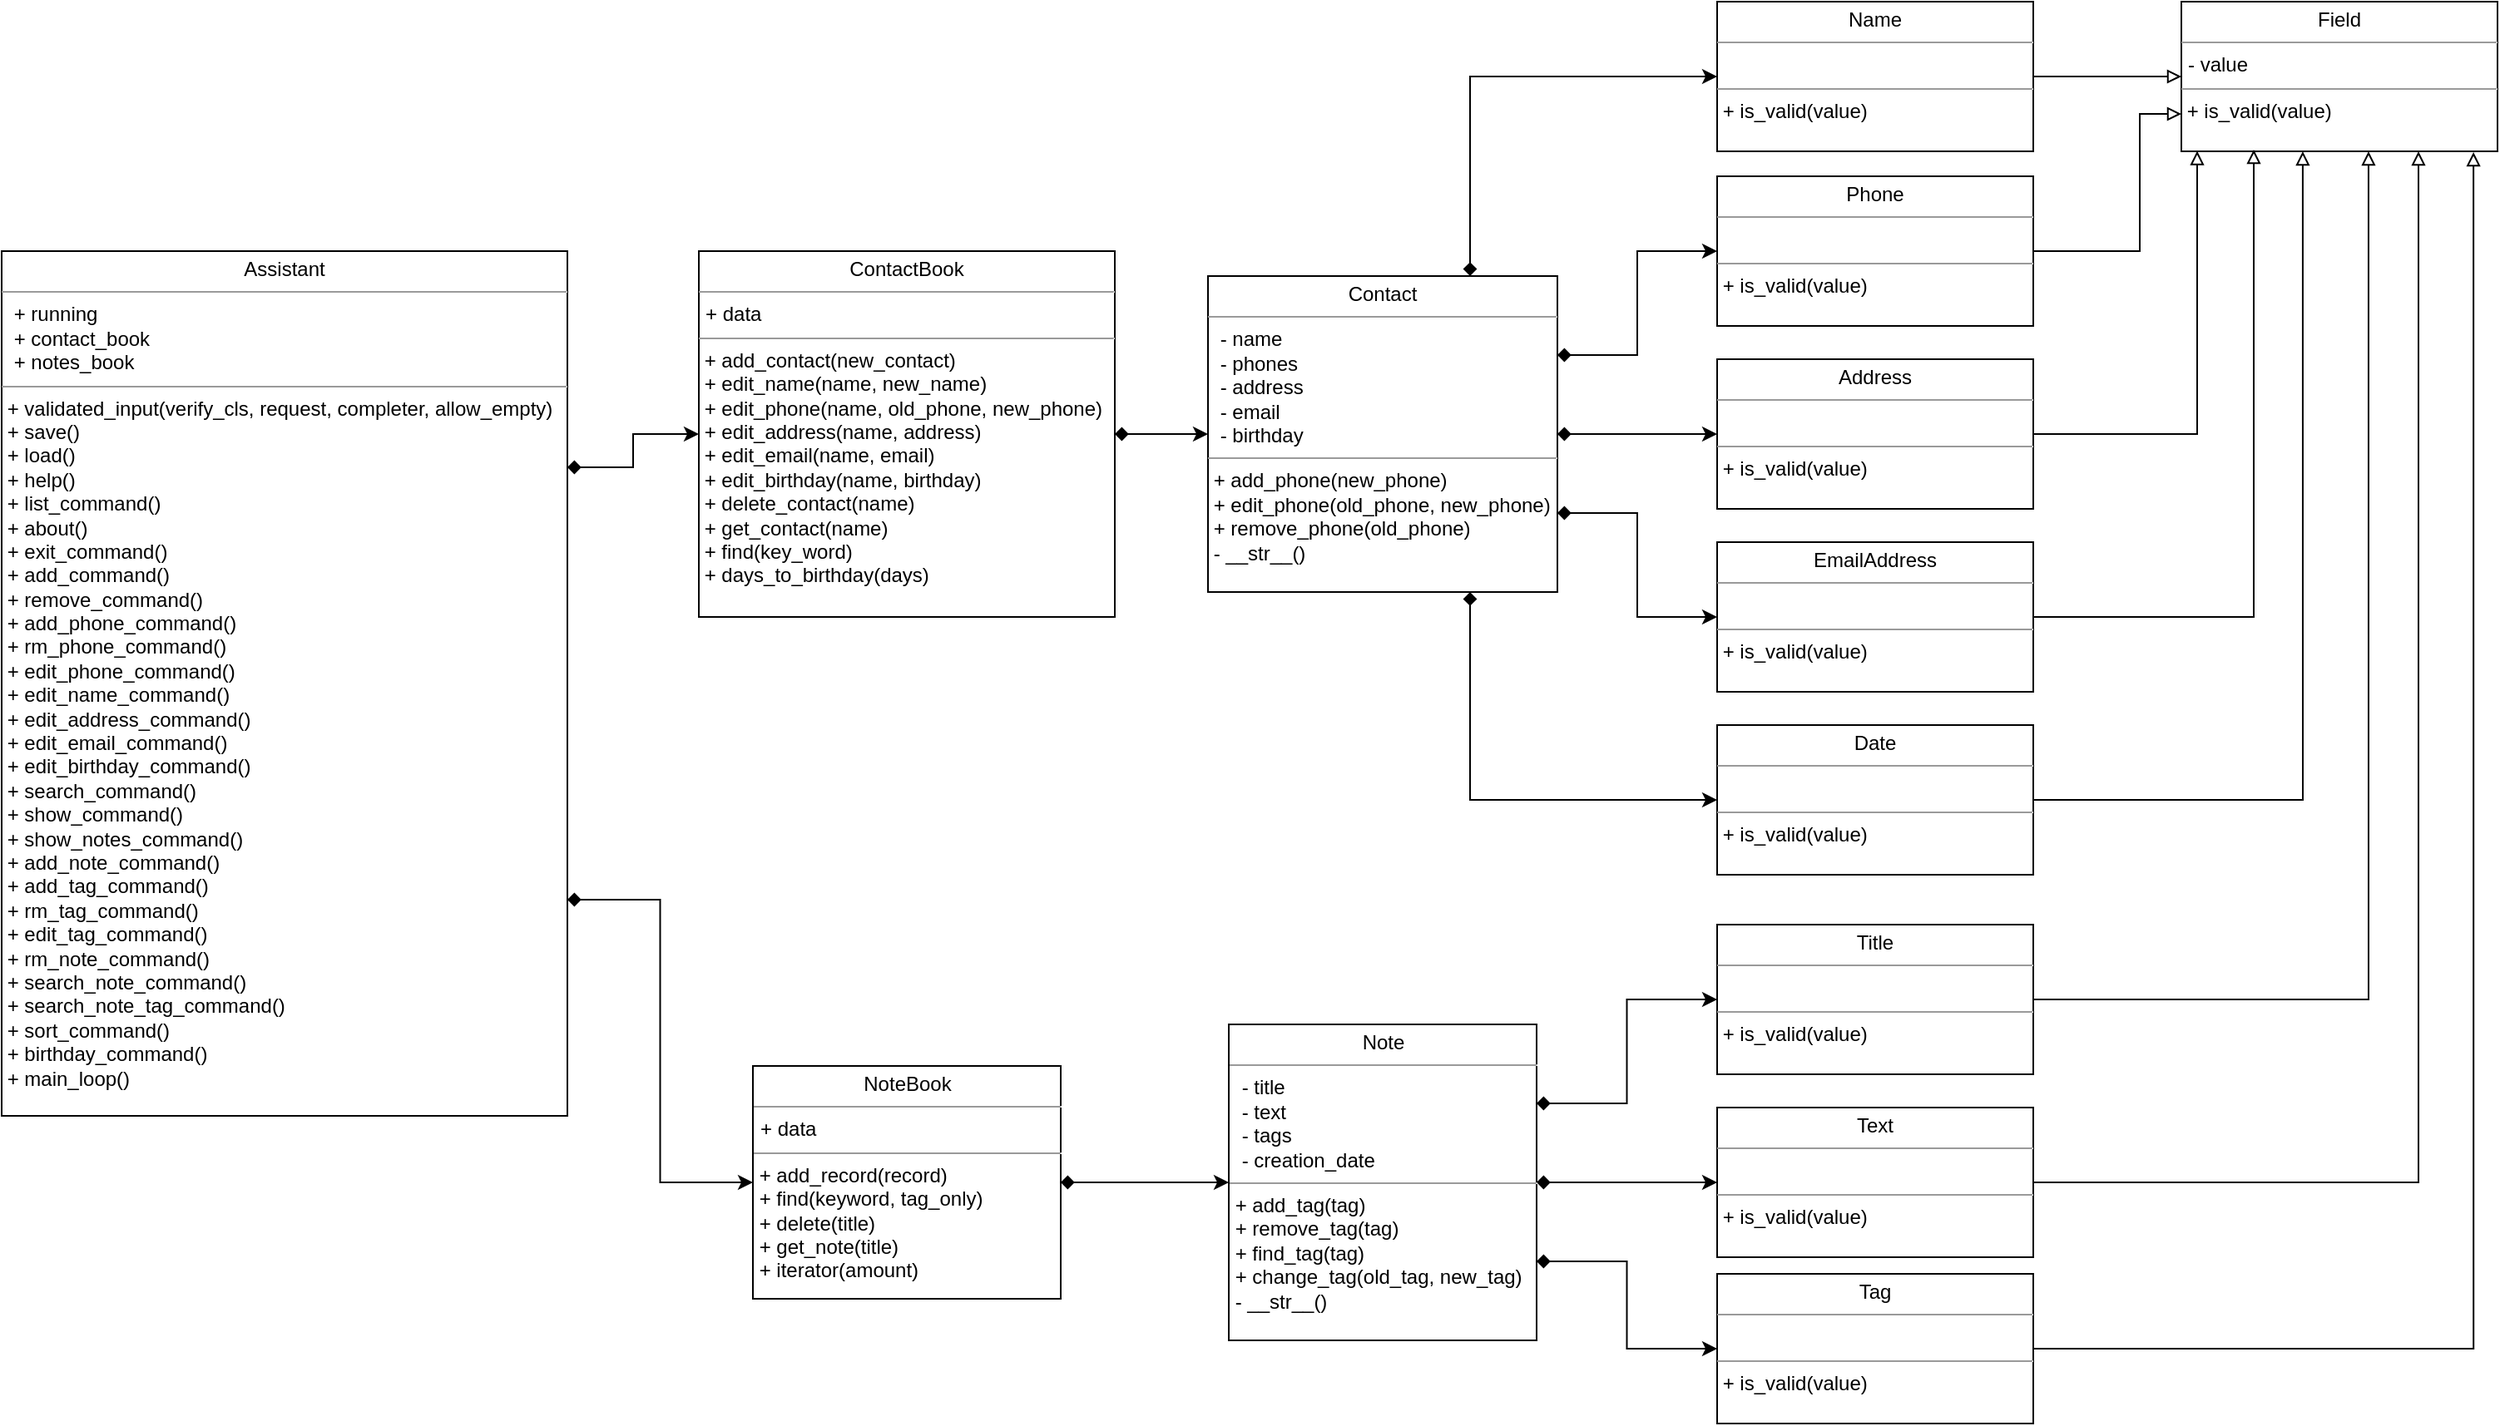 <mxfile version="23.0.2" type="google">
  <diagram name="Page-1" id="c4acf3e9-155e-7222-9cf6-157b1a14988f">
    <mxGraphModel grid="1" page="1" gridSize="10" guides="1" tooltips="1" connect="1" arrows="1" fold="1" pageScale="1" pageWidth="850" pageHeight="1100" background="none" math="0" shadow="0">
      <root>
        <mxCell id="0" />
        <mxCell id="1" parent="0" />
        <mxCell id="Nsb_JRrZXJSzPaWM62er-3" value="&lt;p style=&quot;margin:0px;margin-top:4px;text-align:center;&quot;&gt;Field&lt;/p&gt;&lt;hr size=&quot;1&quot;&gt;&lt;p style=&quot;margin:0px;margin-left:4px;&quot;&gt;- value&lt;br&gt;&lt;/p&gt;&lt;hr size=&quot;1&quot;&gt;&lt;div style=&quot;display: inline-block;&quot;&gt;&amp;nbsp;+ is_valid(value)&lt;/div&gt;&lt;p style=&quot;margin:0px;margin-left:4px;&quot;&gt;&lt;/p&gt;" style="verticalAlign=top;align=left;overflow=fill;fontSize=12;fontFamily=Helvetica;html=1;rounded=0;shadow=0;comic=0;labelBackgroundColor=none;strokeWidth=1" vertex="1" parent="1">
          <mxGeometry x="1339" y="16" width="190" height="90" as="geometry" />
        </mxCell>
        <mxCell id="Nsb_JRrZXJSzPaWM62er-6" value="&lt;p style=&quot;margin:0px;margin-top:4px;text-align:center;&quot;&gt;Address&lt;/p&gt;&lt;hr size=&quot;1&quot;&gt;&lt;p style=&quot;margin:0px;margin-left:4px;&quot;&gt;&lt;br&gt;&lt;/p&gt;&lt;hr size=&quot;1&quot;&gt;&lt;div style=&quot;display: inline-block;&quot;&gt;&amp;nbsp;+ is_valid(value)&lt;/div&gt;&lt;p style=&quot;margin:0px;margin-left:4px;&quot;&gt;&lt;/p&gt;" style="verticalAlign=top;align=left;overflow=fill;fontSize=12;fontFamily=Helvetica;html=1;rounded=0;shadow=0;comic=0;labelBackgroundColor=none;strokeWidth=1" vertex="1" parent="1">
          <mxGeometry x="1060" y="231" width="190" height="90" as="geometry" />
        </mxCell>
        <mxCell id="Nsb_JRrZXJSzPaWM62er-35" style="edgeStyle=orthogonalEdgeStyle;rounded=0;orthogonalLoop=1;jettySize=auto;html=1;exitX=1;exitY=0.5;exitDx=0;exitDy=0;entryX=0.592;entryY=1;entryDx=0;entryDy=0;endArrow=block;endFill=0;entryPerimeter=0;" edge="1" parent="1" source="Nsb_JRrZXJSzPaWM62er-15" target="Nsb_JRrZXJSzPaWM62er-3">
          <mxGeometry relative="1" as="geometry" />
        </mxCell>
        <mxCell id="Nsb_JRrZXJSzPaWM62er-15" value="&lt;p style=&quot;margin:0px;margin-top:4px;text-align:center;&quot;&gt;Title&lt;/p&gt;&lt;hr size=&quot;1&quot;&gt;&lt;p style=&quot;margin:0px;margin-left:4px;&quot;&gt;&lt;br&gt;&lt;/p&gt;&lt;hr size=&quot;1&quot;&gt;&lt;div style=&quot;display: inline-block;&quot;&gt;&amp;nbsp;+ is_valid(value)&lt;/div&gt;&lt;p style=&quot;margin:0px;margin-left:4px;&quot;&gt;&lt;/p&gt;" style="verticalAlign=top;align=left;overflow=fill;fontSize=12;fontFamily=Helvetica;html=1;rounded=0;shadow=0;comic=0;labelBackgroundColor=none;strokeWidth=1" vertex="1" parent="1">
          <mxGeometry x="1060" y="571" width="190" height="90" as="geometry" />
        </mxCell>
        <mxCell id="Nsb_JRrZXJSzPaWM62er-16" value="&lt;p style=&quot;margin:0px;margin-top:4px;text-align:center;&quot;&gt;Text&lt;/p&gt;&lt;hr size=&quot;1&quot;&gt;&lt;p style=&quot;margin:0px;margin-left:4px;&quot;&gt;&lt;br&gt;&lt;/p&gt;&lt;hr size=&quot;1&quot;&gt;&lt;div style=&quot;display: inline-block;&quot;&gt;&amp;nbsp;+ is_valid(value)&lt;/div&gt;&lt;p style=&quot;margin:0px;margin-left:4px;&quot;&gt;&lt;/p&gt;" style="verticalAlign=top;align=left;overflow=fill;fontSize=12;fontFamily=Helvetica;html=1;rounded=0;shadow=0;comic=0;labelBackgroundColor=none;strokeWidth=1" vertex="1" parent="1">
          <mxGeometry x="1060" y="681" width="190" height="90" as="geometry" />
        </mxCell>
        <mxCell id="Nsb_JRrZXJSzPaWM62er-33" style="edgeStyle=orthogonalEdgeStyle;rounded=0;orthogonalLoop=1;jettySize=auto;html=1;exitX=1;exitY=0.5;exitDx=0;exitDy=0;endArrow=block;endFill=0;entryX=0.924;entryY=1.006;entryDx=0;entryDy=0;entryPerimeter=0;" edge="1" parent="1" source="Nsb_JRrZXJSzPaWM62er-17" target="Nsb_JRrZXJSzPaWM62er-3">
          <mxGeometry relative="1" as="geometry">
            <mxPoint x="1504" y="111" as="targetPoint" />
          </mxGeometry>
        </mxCell>
        <mxCell id="Nsb_JRrZXJSzPaWM62er-17" value="&lt;p style=&quot;margin:0px;margin-top:4px;text-align:center;&quot;&gt;Tag&lt;/p&gt;&lt;hr size=&quot;1&quot;&gt;&lt;p style=&quot;margin:0px;margin-left:4px;&quot;&gt;&lt;br&gt;&lt;/p&gt;&lt;hr size=&quot;1&quot;&gt;&lt;div style=&quot;display: inline-block;&quot;&gt;&amp;nbsp;+ is_valid(value)&lt;/div&gt;&lt;p style=&quot;margin:0px;margin-left:4px;&quot;&gt;&lt;/p&gt;" style="verticalAlign=top;align=left;overflow=fill;fontSize=12;fontFamily=Helvetica;html=1;rounded=0;shadow=0;comic=0;labelBackgroundColor=none;strokeWidth=1" vertex="1" parent="1">
          <mxGeometry x="1060" y="781" width="190" height="90" as="geometry" />
        </mxCell>
        <mxCell id="Nsb_JRrZXJSzPaWM62er-39" style="edgeStyle=orthogonalEdgeStyle;rounded=0;orthogonalLoop=1;jettySize=auto;html=1;exitX=1;exitY=0.5;exitDx=0;exitDy=0;entryX=0;entryY=0.75;entryDx=0;entryDy=0;endArrow=block;endFill=0;" edge="1" parent="1" source="Nsb_JRrZXJSzPaWM62er-18" target="Nsb_JRrZXJSzPaWM62er-3">
          <mxGeometry relative="1" as="geometry">
            <Array as="points">
              <mxPoint x="1314" y="166" />
              <mxPoint x="1314" y="84" />
            </Array>
          </mxGeometry>
        </mxCell>
        <mxCell id="Nsb_JRrZXJSzPaWM62er-18" value="&lt;p style=&quot;margin:0px;margin-top:4px;text-align:center;&quot;&gt;Phone&lt;/p&gt;&lt;hr size=&quot;1&quot;&gt;&lt;p style=&quot;margin:0px;margin-left:4px;&quot;&gt;&lt;br&gt;&lt;/p&gt;&lt;hr size=&quot;1&quot;&gt;&lt;div style=&quot;display: inline-block;&quot;&gt;&amp;nbsp;+ is_valid(value)&lt;/div&gt;&lt;p style=&quot;margin:0px;margin-left:4px;&quot;&gt;&lt;/p&gt;" style="verticalAlign=top;align=left;overflow=fill;fontSize=12;fontFamily=Helvetica;html=1;rounded=0;shadow=0;comic=0;labelBackgroundColor=none;strokeWidth=1" vertex="1" parent="1">
          <mxGeometry x="1060" y="121" width="190" height="90" as="geometry" />
        </mxCell>
        <mxCell id="Nsb_JRrZXJSzPaWM62er-19" value="&lt;p style=&quot;margin:0px;margin-top:4px;text-align:center;&quot;&gt;Name&lt;/p&gt;&lt;hr size=&quot;1&quot;&gt;&lt;p style=&quot;margin:0px;margin-left:4px;&quot;&gt;&lt;br&gt;&lt;/p&gt;&lt;hr size=&quot;1&quot;&gt;&lt;div style=&quot;display: inline-block;&quot;&gt;&amp;nbsp;+ is_valid(value)&lt;/div&gt;&lt;p style=&quot;margin:0px;margin-left:4px;&quot;&gt;&lt;/p&gt;" style="verticalAlign=top;align=left;overflow=fill;fontSize=12;fontFamily=Helvetica;html=1;rounded=0;shadow=0;comic=0;labelBackgroundColor=none;strokeWidth=1" vertex="1" parent="1">
          <mxGeometry x="1060" y="16" width="190" height="90" as="geometry" />
        </mxCell>
        <mxCell id="Nsb_JRrZXJSzPaWM62er-20" value="&lt;p style=&quot;margin:0px;margin-top:4px;text-align:center;&quot;&gt;EmailAddress&lt;br&gt;&lt;/p&gt;&lt;hr size=&quot;1&quot;&gt;&lt;p style=&quot;margin:0px;margin-left:4px;&quot;&gt;&lt;br&gt;&lt;/p&gt;&lt;hr size=&quot;1&quot;&gt;&lt;div style=&quot;display: inline-block;&quot;&gt;&amp;nbsp;+ is_valid(value)&lt;/div&gt;&lt;p style=&quot;margin:0px;margin-left:4px;&quot;&gt;&lt;/p&gt;" style="verticalAlign=top;align=left;overflow=fill;fontSize=12;fontFamily=Helvetica;html=1;rounded=0;shadow=0;comic=0;labelBackgroundColor=none;strokeWidth=1" vertex="1" parent="1">
          <mxGeometry x="1060" y="341" width="190" height="90" as="geometry" />
        </mxCell>
        <mxCell id="Nsb_JRrZXJSzPaWM62er-21" value="&lt;p style=&quot;margin:0px;margin-top:4px;text-align:center;&quot;&gt;Date&lt;/p&gt;&lt;hr size=&quot;1&quot;&gt;&lt;p style=&quot;margin:0px;margin-left:4px;&quot;&gt;&lt;br&gt;&lt;/p&gt;&lt;hr size=&quot;1&quot;&gt;&lt;div style=&quot;display: inline-block;&quot;&gt;&amp;nbsp;+ is_valid(value)&lt;/div&gt;&lt;p style=&quot;margin:0px;margin-left:4px;&quot;&gt;&lt;/p&gt;" style="verticalAlign=top;align=left;overflow=fill;fontSize=12;fontFamily=Helvetica;html=1;rounded=0;shadow=0;comic=0;labelBackgroundColor=none;strokeWidth=1" vertex="1" parent="1">
          <mxGeometry x="1060" y="451" width="190" height="90" as="geometry" />
        </mxCell>
        <mxCell id="Nsb_JRrZXJSzPaWM62er-40" style="edgeStyle=orthogonalEdgeStyle;rounded=0;orthogonalLoop=1;jettySize=auto;html=1;exitX=0.75;exitY=0;exitDx=0;exitDy=0;entryX=0;entryY=0.5;entryDx=0;entryDy=0;startArrow=diamond;startFill=1;" edge="1" parent="1" source="Nsb_JRrZXJSzPaWM62er-23" target="Nsb_JRrZXJSzPaWM62er-19">
          <mxGeometry relative="1" as="geometry" />
        </mxCell>
        <mxCell id="Nsb_JRrZXJSzPaWM62er-41" style="edgeStyle=orthogonalEdgeStyle;rounded=0;orthogonalLoop=1;jettySize=auto;html=1;exitX=1;exitY=0.25;exitDx=0;exitDy=0;entryX=0;entryY=0.5;entryDx=0;entryDy=0;startArrow=diamond;startFill=1;" edge="1" parent="1" source="Nsb_JRrZXJSzPaWM62er-23" target="Nsb_JRrZXJSzPaWM62er-18">
          <mxGeometry relative="1" as="geometry" />
        </mxCell>
        <mxCell id="Nsb_JRrZXJSzPaWM62er-42" style="edgeStyle=orthogonalEdgeStyle;rounded=0;orthogonalLoop=1;jettySize=auto;html=1;exitX=1;exitY=0.5;exitDx=0;exitDy=0;entryX=0;entryY=0.5;entryDx=0;entryDy=0;startArrow=diamond;startFill=1;" edge="1" parent="1" source="Nsb_JRrZXJSzPaWM62er-23" target="Nsb_JRrZXJSzPaWM62er-6">
          <mxGeometry relative="1" as="geometry" />
        </mxCell>
        <mxCell id="Nsb_JRrZXJSzPaWM62er-43" style="edgeStyle=orthogonalEdgeStyle;rounded=0;orthogonalLoop=1;jettySize=auto;html=1;exitX=1;exitY=0.75;exitDx=0;exitDy=0;entryX=0;entryY=0.5;entryDx=0;entryDy=0;startArrow=diamond;startFill=1;" edge="1" parent="1" source="Nsb_JRrZXJSzPaWM62er-23" target="Nsb_JRrZXJSzPaWM62er-20">
          <mxGeometry relative="1" as="geometry" />
        </mxCell>
        <mxCell id="Nsb_JRrZXJSzPaWM62er-44" style="edgeStyle=orthogonalEdgeStyle;rounded=0;orthogonalLoop=1;jettySize=auto;html=1;exitX=0.75;exitY=1;exitDx=0;exitDy=0;entryX=0;entryY=0.5;entryDx=0;entryDy=0;startArrow=diamond;startFill=1;" edge="1" parent="1" source="Nsb_JRrZXJSzPaWM62er-23" target="Nsb_JRrZXJSzPaWM62er-21">
          <mxGeometry relative="1" as="geometry" />
        </mxCell>
        <mxCell id="Nsb_JRrZXJSzPaWM62er-23" value="&lt;p style=&quot;margin:0px;margin-top:4px;text-align:center;&quot;&gt;Contact&lt;/p&gt;&lt;hr size=&quot;1&quot;&gt;&lt;p style=&quot;margin:0px;margin-left:4px;&quot;&gt;&amp;nbsp;- name&lt;br&gt;&amp;nbsp;- phones&lt;br&gt;&amp;nbsp;- address&lt;br&gt;&amp;nbsp;- email&lt;br&gt;&amp;nbsp;- birthday&lt;br&gt;&lt;/p&gt;&lt;hr size=&quot;1&quot;&gt;&amp;nbsp;+ add_phone(new_phone)&lt;br&gt;&amp;nbsp;+ edit_phone(old_phone, new_phone)&lt;br&gt;&amp;nbsp;+ remove_phone(old_phone)&lt;br&gt;&amp;nbsp;- __str__()&lt;p style=&quot;margin:0px;margin-left:4px;&quot;&gt;&lt;/p&gt;" style="verticalAlign=top;align=left;overflow=fill;fontSize=12;fontFamily=Helvetica;html=1;rounded=0;shadow=0;comic=0;labelBackgroundColor=none;strokeWidth=1" vertex="1" parent="1">
          <mxGeometry x="754" y="181" width="210" height="190" as="geometry" />
        </mxCell>
        <mxCell id="Nsb_JRrZXJSzPaWM62er-45" style="edgeStyle=orthogonalEdgeStyle;rounded=0;orthogonalLoop=1;jettySize=auto;html=1;exitX=1;exitY=0.25;exitDx=0;exitDy=0;entryX=0;entryY=0.5;entryDx=0;entryDy=0;startArrow=diamond;startFill=1;" edge="1" parent="1" source="Nsb_JRrZXJSzPaWM62er-25" target="Nsb_JRrZXJSzPaWM62er-15">
          <mxGeometry relative="1" as="geometry" />
        </mxCell>
        <mxCell id="Nsb_JRrZXJSzPaWM62er-46" style="edgeStyle=orthogonalEdgeStyle;rounded=0;orthogonalLoop=1;jettySize=auto;html=1;exitX=1;exitY=0.5;exitDx=0;exitDy=0;entryX=0;entryY=0.5;entryDx=0;entryDy=0;startArrow=diamond;startFill=1;" edge="1" parent="1" source="Nsb_JRrZXJSzPaWM62er-25" target="Nsb_JRrZXJSzPaWM62er-16">
          <mxGeometry relative="1" as="geometry" />
        </mxCell>
        <mxCell id="Nsb_JRrZXJSzPaWM62er-47" style="edgeStyle=orthogonalEdgeStyle;rounded=0;orthogonalLoop=1;jettySize=auto;html=1;exitX=1;exitY=0.75;exitDx=0;exitDy=0;entryX=0;entryY=0.5;entryDx=0;entryDy=0;startArrow=diamond;startFill=1;" edge="1" parent="1" source="Nsb_JRrZXJSzPaWM62er-25" target="Nsb_JRrZXJSzPaWM62er-17">
          <mxGeometry relative="1" as="geometry" />
        </mxCell>
        <mxCell id="Nsb_JRrZXJSzPaWM62er-25" value="&lt;p style=&quot;margin:0px;margin-top:4px;text-align:center;&quot;&gt;Note&lt;/p&gt;&lt;hr size=&quot;1&quot;&gt;&lt;p style=&quot;margin:0px;margin-left:4px;&quot;&gt;&amp;nbsp;- title&lt;br&gt;&amp;nbsp;- text&lt;br&gt;&amp;nbsp;- tags&lt;br&gt;&amp;nbsp;- creation_date&lt;br&gt;&lt;/p&gt;&lt;hr size=&quot;1&quot;&gt;&amp;nbsp;+ add_tag(tag)&lt;br&gt;&amp;nbsp;+ remove_tag(tag)&lt;br&gt;&amp;nbsp;+ find_tag(tag)&lt;br&gt;&amp;nbsp;+ change_tag(old_tag, new_tag)&lt;br&gt;&amp;nbsp;- __str__()&lt;p style=&quot;margin:0px;margin-left:4px;&quot;&gt;&lt;/p&gt;" style="verticalAlign=top;align=left;overflow=fill;fontSize=12;fontFamily=Helvetica;html=1;rounded=0;shadow=0;comic=0;labelBackgroundColor=none;strokeWidth=1" vertex="1" parent="1">
          <mxGeometry x="766.5" y="631" width="185" height="190" as="geometry" />
        </mxCell>
        <mxCell id="Nsb_JRrZXJSzPaWM62er-48" style="edgeStyle=orthogonalEdgeStyle;rounded=0;orthogonalLoop=1;jettySize=auto;html=1;exitX=1;exitY=0.5;exitDx=0;exitDy=0;entryX=0;entryY=0.5;entryDx=0;entryDy=0;startArrow=diamond;startFill=1;" edge="1" parent="1" source="Nsb_JRrZXJSzPaWM62er-26" target="Nsb_JRrZXJSzPaWM62er-23">
          <mxGeometry relative="1" as="geometry" />
        </mxCell>
        <mxCell id="Nsb_JRrZXJSzPaWM62er-26" value="&lt;p style=&quot;margin:0px;margin-top:4px;text-align:center;&quot;&gt;ContactBook&lt;/p&gt;&lt;hr size=&quot;1&quot;&gt;&lt;p style=&quot;margin:0px;margin-left:4px;&quot;&gt;+ data&lt;br&gt;&lt;/p&gt;&lt;hr size=&quot;1&quot;&gt;&amp;nbsp;+ add_contact(new_contact)&lt;br&gt;&amp;nbsp;+ edit_name(name, new_name)&lt;br&gt;&amp;nbsp;+ edit_phone(name, old_phone, new_phone)&lt;br&gt;&amp;nbsp;+ edit_address(name, address)&lt;br&gt;&amp;nbsp;+ edit_email(name, email)&lt;br&gt;&amp;nbsp;+ edit_birthday(name, birthday)&lt;br&gt;&amp;nbsp;+ delete_contact(name)&lt;br&gt;&amp;nbsp;+ get_contact(name)&lt;br&gt;&amp;nbsp;+ find(key_word)&lt;br&gt;&amp;nbsp;+ days_to_birthday(days)&lt;p style=&quot;margin:0px;margin-left:4px;&quot;&gt;&lt;/p&gt;" style="verticalAlign=top;align=left;overflow=fill;fontSize=12;fontFamily=Helvetica;html=1;rounded=0;shadow=0;comic=0;labelBackgroundColor=none;strokeWidth=1" vertex="1" parent="1">
          <mxGeometry x="448" y="166" width="250" height="220" as="geometry" />
        </mxCell>
        <mxCell id="Nsb_JRrZXJSzPaWM62er-49" style="edgeStyle=orthogonalEdgeStyle;rounded=0;orthogonalLoop=1;jettySize=auto;html=1;exitX=1;exitY=0.5;exitDx=0;exitDy=0;entryX=0;entryY=0.5;entryDx=0;entryDy=0;startArrow=diamond;startFill=1;" edge="1" parent="1" source="Nsb_JRrZXJSzPaWM62er-27" target="Nsb_JRrZXJSzPaWM62er-25">
          <mxGeometry relative="1" as="geometry" />
        </mxCell>
        <mxCell id="Nsb_JRrZXJSzPaWM62er-27" value="&lt;p style=&quot;margin:0px;margin-top:4px;text-align:center;&quot;&gt;NoteBook&lt;/p&gt;&lt;hr size=&quot;1&quot;&gt;&lt;p style=&quot;margin:0px;margin-left:4px;&quot;&gt;+ data&lt;/p&gt;&lt;hr size=&quot;1&quot;&gt;&amp;nbsp;+ add_record(record)&lt;br&gt;&amp;nbsp;+ find(keyword, tag_only)&lt;br&gt;&amp;nbsp;+ delete(title)&lt;br&gt;&amp;nbsp;+ get_note(title)&lt;br&gt;&amp;nbsp;+ iterator(amount)&lt;br&gt;&lt;p style=&quot;margin:0px;margin-left:4px;&quot;&gt;&lt;/p&gt;" style="verticalAlign=top;align=left;overflow=fill;fontSize=12;fontFamily=Helvetica;html=1;rounded=0;shadow=0;comic=0;labelBackgroundColor=none;strokeWidth=1" vertex="1" parent="1">
          <mxGeometry x="480.5" y="656" width="185" height="140" as="geometry" />
        </mxCell>
        <mxCell id="Nsb_JRrZXJSzPaWM62er-50" style="edgeStyle=orthogonalEdgeStyle;rounded=0;orthogonalLoop=1;jettySize=auto;html=1;exitX=1;exitY=0.25;exitDx=0;exitDy=0;entryX=0;entryY=0.5;entryDx=0;entryDy=0;startArrow=diamond;startFill=1;" edge="1" parent="1" source="Nsb_JRrZXJSzPaWM62er-28" target="Nsb_JRrZXJSzPaWM62er-26">
          <mxGeometry relative="1" as="geometry" />
        </mxCell>
        <mxCell id="Nsb_JRrZXJSzPaWM62er-51" style="edgeStyle=orthogonalEdgeStyle;rounded=0;orthogonalLoop=1;jettySize=auto;html=1;exitX=1;exitY=0.75;exitDx=0;exitDy=0;entryX=0;entryY=0.5;entryDx=0;entryDy=0;startArrow=diamond;startFill=1;" edge="1" parent="1" source="Nsb_JRrZXJSzPaWM62er-28" target="Nsb_JRrZXJSzPaWM62er-27">
          <mxGeometry relative="1" as="geometry" />
        </mxCell>
        <mxCell id="Nsb_JRrZXJSzPaWM62er-28" value="&lt;p style=&quot;margin:0px;margin-top:4px;text-align:center;&quot;&gt;Assistant&lt;/p&gt;&lt;hr size=&quot;1&quot;&gt;&lt;p style=&quot;margin:0px;margin-left:4px;&quot;&gt;&amp;nbsp;+ running &lt;br&gt;&amp;nbsp;+ contact_book&lt;br&gt;&amp;nbsp;+ notes_book&lt;br&gt;&lt;/p&gt;&lt;hr size=&quot;1&quot;&gt;&amp;nbsp;+ validated_input(verify_cls, request, completer, allow_empty)&lt;br&gt;&amp;nbsp;+ save()&lt;br&gt;&amp;nbsp;+ load()&lt;br&gt;&amp;nbsp;+ help()&lt;br&gt;&amp;nbsp;+ list_command()&lt;br&gt;&amp;nbsp;+ about()&lt;br&gt;&amp;nbsp;+ exit_command()&lt;br&gt;&amp;nbsp;+ add_command()&lt;br&gt;&amp;nbsp;+ remove_command()&lt;br&gt;&amp;nbsp;+ add_phone_command()&lt;br&gt;&amp;nbsp;+ rm_phone_command()&lt;br&gt;&amp;nbsp;+ edit_phone_command()&lt;br&gt;&amp;nbsp;+ edit_name_command()&lt;br&gt;&amp;nbsp;+ edit_address_command()&lt;br&gt;&amp;nbsp;+ edit_email_command()&lt;br&gt;&amp;nbsp;+ edit_birthday_command()&lt;br&gt;&amp;nbsp;+ search_command()&lt;br&gt;&amp;nbsp;+ show_command()&lt;br&gt;&amp;nbsp;+ show_notes_command()&lt;br&gt;&amp;nbsp;+ add_note_command()&lt;br&gt;&amp;nbsp;+ add_tag_command()&lt;br&gt;&amp;nbsp;+ rm_tag_command()&lt;br&gt;&amp;nbsp;+ edit_tag_command()&lt;br&gt;&amp;nbsp;+ rm_note_command()&lt;br&gt;&amp;nbsp;+ search_note_command()&lt;br&gt;&amp;nbsp;+ search_note_tag_command()&lt;br&gt;&amp;nbsp;+ sort_command()&lt;br&gt;&amp;nbsp;+ birthday_command()&lt;br&gt;&amp;nbsp;+ main_loop()&lt;br&gt;&lt;p style=&quot;margin:0px;margin-left:4px;&quot;&gt;&lt;/p&gt;" style="verticalAlign=top;align=left;overflow=fill;fontSize=12;fontFamily=Helvetica;html=1;rounded=0;shadow=0;comic=0;labelBackgroundColor=none;strokeWidth=1" vertex="1" parent="1">
          <mxGeometry x="29" y="166" width="340" height="520" as="geometry" />
        </mxCell>
        <mxCell id="Nsb_JRrZXJSzPaWM62er-32" style="edgeStyle=orthogonalEdgeStyle;rounded=0;orthogonalLoop=1;jettySize=auto;html=1;exitX=1;exitY=0.5;exitDx=0;exitDy=0;endArrow=block;endFill=0;startArrow=none;startFill=0;" edge="1" parent="1" source="Nsb_JRrZXJSzPaWM62er-19" target="Nsb_JRrZXJSzPaWM62er-3">
          <mxGeometry relative="1" as="geometry" />
        </mxCell>
        <mxCell id="Nsb_JRrZXJSzPaWM62er-34" style="edgeStyle=orthogonalEdgeStyle;rounded=0;orthogonalLoop=1;jettySize=auto;html=1;exitX=1;exitY=0.5;exitDx=0;exitDy=0;entryX=0.75;entryY=1;entryDx=0;entryDy=0;endArrow=block;endFill=0;" edge="1" parent="1" source="Nsb_JRrZXJSzPaWM62er-16" target="Nsb_JRrZXJSzPaWM62er-3">
          <mxGeometry relative="1" as="geometry" />
        </mxCell>
        <mxCell id="Nsb_JRrZXJSzPaWM62er-36" style="edgeStyle=orthogonalEdgeStyle;rounded=0;orthogonalLoop=1;jettySize=auto;html=1;exitX=1;exitY=0.5;exitDx=0;exitDy=0;entryX=0.384;entryY=1;entryDx=0;entryDy=0;endArrow=block;endFill=0;entryPerimeter=0;" edge="1" parent="1" source="Nsb_JRrZXJSzPaWM62er-21" target="Nsb_JRrZXJSzPaWM62er-3">
          <mxGeometry relative="1" as="geometry" />
        </mxCell>
        <mxCell id="Nsb_JRrZXJSzPaWM62er-37" style="edgeStyle=orthogonalEdgeStyle;rounded=0;orthogonalLoop=1;jettySize=auto;html=1;exitX=1;exitY=0.5;exitDx=0;exitDy=0;endArrow=block;endFill=0;entryX=0.229;entryY=0.989;entryDx=0;entryDy=0;entryPerimeter=0;" edge="1" parent="1" source="Nsb_JRrZXJSzPaWM62er-20" target="Nsb_JRrZXJSzPaWM62er-3">
          <mxGeometry relative="1" as="geometry" />
        </mxCell>
        <mxCell id="Nsb_JRrZXJSzPaWM62er-38" style="edgeStyle=orthogonalEdgeStyle;rounded=0;orthogonalLoop=1;jettySize=auto;html=1;exitX=1;exitY=0.5;exitDx=0;exitDy=0;entryX=0.05;entryY=0.997;entryDx=0;entryDy=0;entryPerimeter=0;endArrow=block;endFill=0;" edge="1" parent="1" source="Nsb_JRrZXJSzPaWM62er-6" target="Nsb_JRrZXJSzPaWM62er-3">
          <mxGeometry relative="1" as="geometry" />
        </mxCell>
      </root>
    </mxGraphModel>
  </diagram>
</mxfile>
